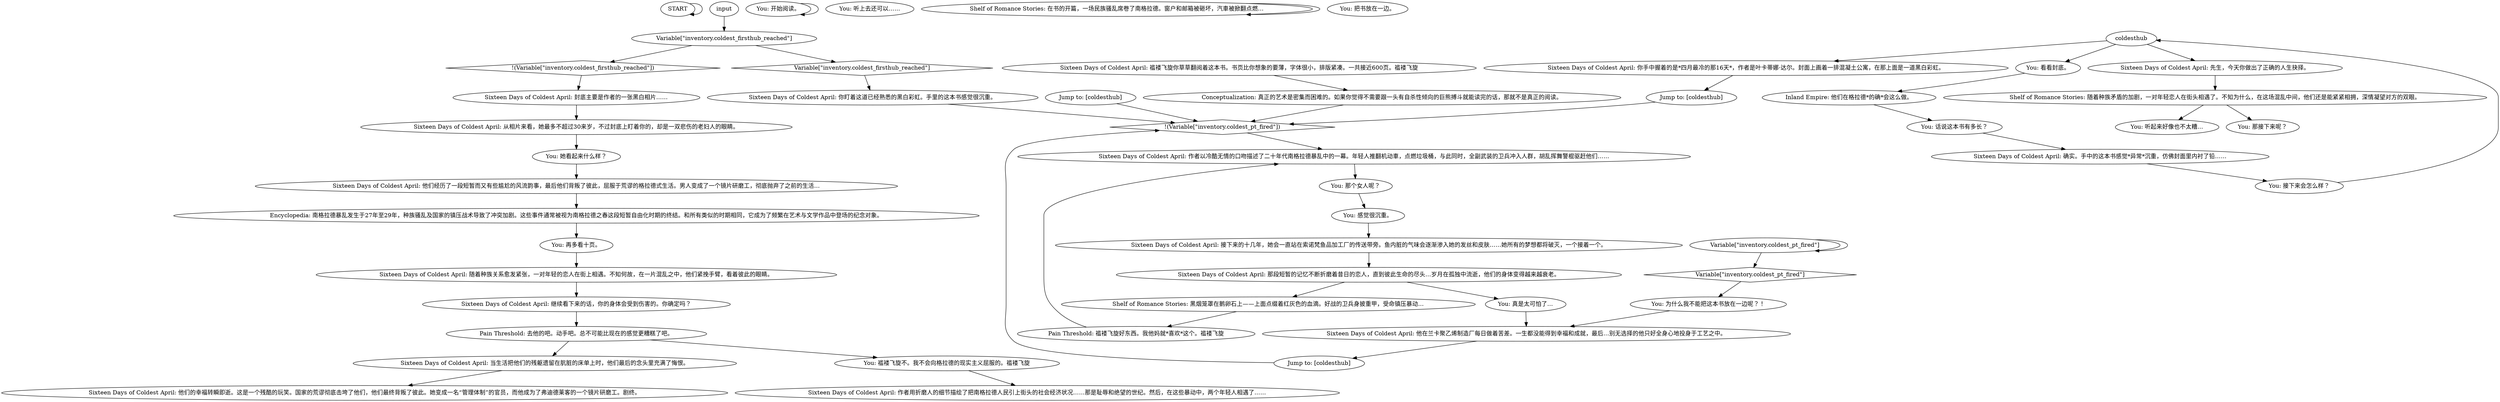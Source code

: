 # INVENTORY / BAD ROMANCE
# Excrutiating Love Story book. Graad-y black-and-white-rainbow book. Ends with lensgrinder in somewhere. "Sixteen Days in Coldest April." something thought it was a romance book, but its misplaced.
# ==================================================
digraph G {
	  0 [label="START"];
	  1 [label="input"];
	  2 [label="Sixteen Days of Coldest April: 他们的幸福转瞬即逝。这是一个残酷的玩笑。国家的荒谬彻底击垮了他们，他们最终背叛了彼此。她变成一名“管理体制”的官员，而他成为了弗迪德莱客的一个镜片研磨工。剧终。"];
	  3 [label="Variable[\"inventory.coldest_pt_fired\"]"];
	  4 [label="Variable[\"inventory.coldest_pt_fired\"]", shape=diamond];
	  5 [label="!(Variable[\"inventory.coldest_pt_fired\"])", shape=diamond];
	  6 [label="coldesthub"];
	  7 [label="Sixteen Days of Coldest April: 继续看下来的话，你的身体会受到伤害的。你确定吗？"];
	  8 [label="You: 接下来会怎么样？"];
	  9 [label="Inland Empire: 他们在格拉德*的确*会这么做。"];
	  10 [label="Sixteen Days of Coldest April: 封底主要是作者的一张黑白相片……"];
	  11 [label="Sixteen Days of Coldest April: 你手中握着的是*四月最冷的那16天*，作者是叶卡蒂娜·达尔。封面上画着一排混凝土公寓，在那上面是一道黑白彩虹。"];
	  12 [label="You: 开始阅读。"];
	  13 [label="Sixteen Days of Coldest April: 作者以冷酷无情的口吻描述了二十年代南格拉德暴乱中的一幕。年轻人推翻机动車，点燃垃圾桶，与此同时，全副武装的卫兵冲入人群，胡乱挥舞警棍驱赶他们……"];
	  14 [label="Jump to: [coldesthub]"];
	  15 [label="You: 那个女人呢？"];
	  16 [label="Encyclopedia: 南格拉德暴乱发生于27年至29年，种族骚乱及国家的镇压战术导致了冲突加剧。这些事件通常被视为南格拉德之春这段短暂自由化时期的终结。和所有类似的时期相同，它成为了频繁在艺术与文学作品中登场的纪念对象。"];
	  17 [label="Sixteen Days of Coldest April: 他在兰卡聚乙烯制造厂每日做着苦差。一生都没能得到幸福和成就，最后…别无选择的他只好全身心地投身于工艺之中。"];
	  18 [label="Sixteen Days of Coldest April: 当生活把他们的残躯遗留在肮脏的床单上时，他们最后的念头里充满了悔恨。"];
	  19 [label="You: 再多看十页。"];
	  20 [label="Sixteen Days of Coldest April: 随着种族关系愈发紧张，一对年轻的恋人在街上相遇。不知何故，在一片混乱之中，他们紧挽手臂，看着彼此的眼睛。"];
	  21 [label="Sixteen Days of Coldest April: 他们经历了一段短暂而又有些尴尬的风流韵事，最后他们背叛了彼此，屈服于荒谬的格拉德式生活。男人变成了一个镜片研磨工，彻底抛弃了之前的生活…"];
	  22 [label="Sixteen Days of Coldest April: 从相片来看，她最多不超过30来岁，不过封底上盯着你的，却是一双悲伤的老妇人的眼睛。"];
	  23 [label="You: 她看起来什么样？"];
	  24 [label="Jump to: [coldesthub]"];
	  25 [label="You: 听上去还可以……"];
	  26 [label="Shelf of Romance Stories: 在书的开篇，一场民族骚乱席卷了南格拉德。窗户和邮箱被砸坏，汽車被掀翻点燃…"];
	  27 [label="Shelf of Romance Stories: 黑烟笼罩在鹅卵石上——上面点缀着红灰色的血滴。好战的卫兵身披重甲，受命镇压暴动…"];
	  28 [label="You: 为什么我不能把这本书放在一边呢？！"];
	  29 [label="Pain Threshold: 褴褛飞旋好东西。我他妈就*喜欢*这个。褴褛飞旋"];
	  30 [label="Shelf of Romance Stories: 随着种族矛盾的加剧，一对年轻恋人在街头相遇了。不知为什么，在这场混乱中间，他们还是能紧紧相拥，深情凝望对方的双眼。"];
	  31 [label="Jump to: [coldesthub]"];
	  32 [label="You: 感觉很沉重。"];
	  33 [label="Sixteen Days of Coldest April: 接下来的十几年，她会一直站在索诺梵鱼品加工厂的传送带旁。鱼内脏的气味会逐渐渗入她的发丝和皮肤……她所有的梦想都将破灭，一个接着一个。"];
	  34 [label="Sixteen Days of Coldest April: 确实。手中的这本书感觉*异常*沉重，仿佛封面里内衬了铅……"];
	  35 [label="Sixteen Days of Coldest April: 褴褛飞旋你草草翻阅着这本书。书页比你想象的要薄，字体很小，排版紧凑。一共接近600页。褴褛飞旋"];
	  36 [label="Sixteen Days of Coldest April: 作者用折磨人的细节描绘了把南格拉德人民引上街头的社会经济状况……那是耻辱和绝望的世纪。然后，在这些暴动中，两个年轻人相遇了……"];
	  37 [label="Sixteen Days of Coldest April: 先生，今天你做出了正确的人生抉择。"];
	  38 [label="You: 把书放在一边。"];
	  39 [label="Conceptualization: 真正的艺术是密集而困难的。如果你觉得不需要跟一头有自杀性倾向的巨熊搏斗就能读完的话，那就不是真正的阅读。"];
	  40 [label="Sixteen Days of Coldest April: 你盯着这道已经熟悉的黑白彩虹。手里的这本书感觉很沉重。"];
	  41 [label="You: 听起来好像也不太糟…"];
	  42 [label="You: 话说这本书有多长？"];
	  43 [label="You: 那接下来呢？"];
	  44 [label="You: 褴褛飞旋不。我不会向格拉德的现实主义屈服的。褴褛飞旋"];
	  45 [label="You: 真是太可怕了…"];
	  46 [label="Variable[\"inventory.coldest_firsthub_reached\"]"];
	  47 [label="Variable[\"inventory.coldest_firsthub_reached\"]", shape=diamond];
	  48 [label="!(Variable[\"inventory.coldest_firsthub_reached\"])", shape=diamond];
	  49 [label="You: 看看封底。"];
	  50 [label="Pain Threshold: 去他的吧。动手吧。总不可能比现在的感觉更糟糕了吧。"];
	  51 [label="Sixteen Days of Coldest April: 那段短暂的记忆不断折磨着昔日的恋人，直到彼此生命的尽头…岁月在孤独中流逝，他们的身体变得越来越衰老。"];
	  0 -> 0
	  1 -> 46
	  3 -> 3
	  3 -> 4
	  4 -> 28
	  5 -> 13
	  6 -> 49
	  6 -> 11
	  6 -> 37
	  7 -> 50
	  8 -> 6
	  9 -> 42
	  10 -> 22
	  11 -> 31
	  12 -> 12
	  13 -> 15
	  14 -> 5
	  15 -> 32
	  16 -> 19
	  17 -> 14
	  18 -> 2
	  19 -> 20
	  20 -> 7
	  21 -> 16
	  22 -> 23
	  23 -> 21
	  24 -> 5
	  26 -> 26
	  27 -> 29
	  28 -> 17
	  29 -> 13
	  30 -> 41
	  30 -> 43
	  31 -> 5
	  32 -> 33
	  33 -> 51
	  34 -> 8
	  35 -> 39
	  37 -> 30
	  39 -> 5
	  40 -> 5
	  42 -> 34
	  44 -> 36
	  45 -> 17
	  46 -> 48
	  46 -> 47
	  47 -> 40
	  48 -> 10
	  49 -> 9
	  50 -> 18
	  50 -> 44
	  51 -> 27
	  51 -> 45
}

